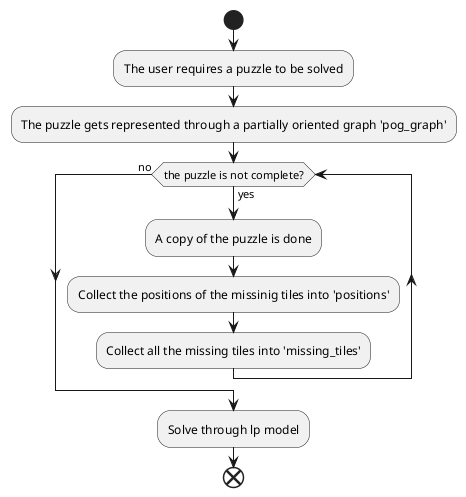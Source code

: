 @startuml solve_activity
start
:The user requires a puzzle to be solved;
:The puzzle gets represented through a partially oriented graph 'pog_graph';
while (the puzzle is not complete?) is (yes)
    :A copy of the puzzle is done;
    :Collect the positions of the missinig tiles into 'positions';
    :Collect all the missing tiles into 'missing_tiles';
endwhile (no)
:Solve through lp model;
' repeat
' :The current empty position in positions gets evaluated;
'     repeat
'     :The current missing tile is inserted at the position;
'     if (The tile is adjacent to both his neighbors?) is (yes) then
'         break
'     endif
'     repeat while (One of the missing tiles has not been inserted?) is (yes)
' repeat while (The position has not been filled?) is (yes)
end
@enduml
